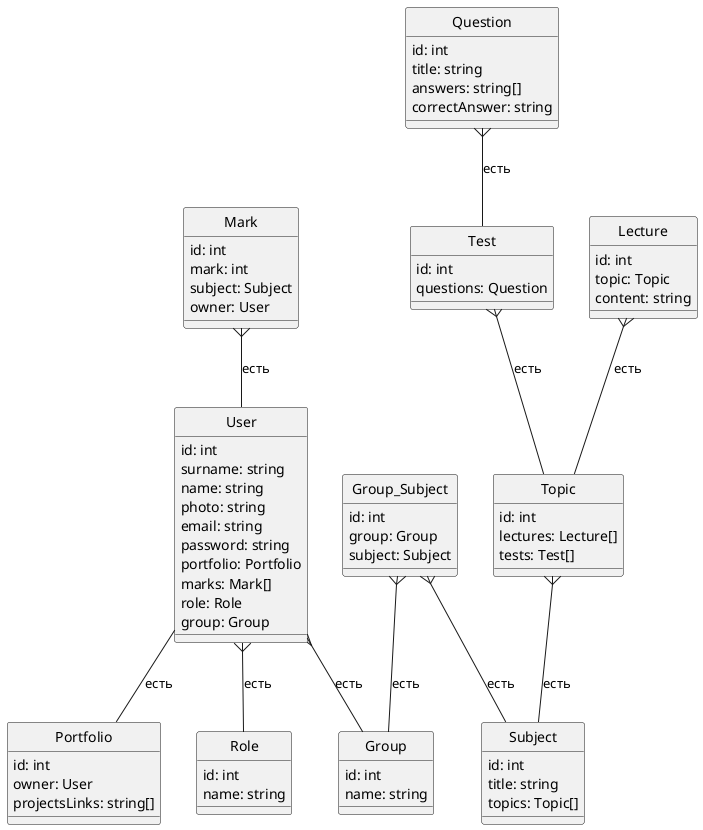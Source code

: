 @startuml
hide circle

class User {
   id: int
   surname: string
   name: string
   photo: string
   email: string
   password: string
   portfolio: Portfolio
   marks: Mark[]
   role: Role
   group: Group
}

class Group {
   id: int
   name: string
}

enum Role {
   id: int
   name: string
   
}

class Mark {
   id: int
   mark: int
   subject: Subject
   owner: User
}

class Portfolio {
   id: int
   owner: User
   projectsLinks: string[]

}

class Topic {
   id: int
   lectures: Lecture[]
   tests: Test[]
}

class Lecture {
   id: int
   topic: Topic
   content: string
}

class Test {
   id: int
   questions: Question
}

class Question {
   id: int
   title: string
   answers: string[]
   correctAnswer: string
}

class Subject {
   id: int
   title: string
   topics: Topic[]
}

class Group_Subject {
   id: int
   group: Group
   subject: Subject
}

User }-- Role: есть
User -- Portfolio: есть
Lecture }-- Topic: есть
Test }-- Topic: есть
User }-- Group: есть
Mark }-- User: есть
Question }-- Test: есть
Group_Subject }-- Group: есть
Group_Subject }-- Subject: есть
Topic }-- Subject: есть
@enduml
